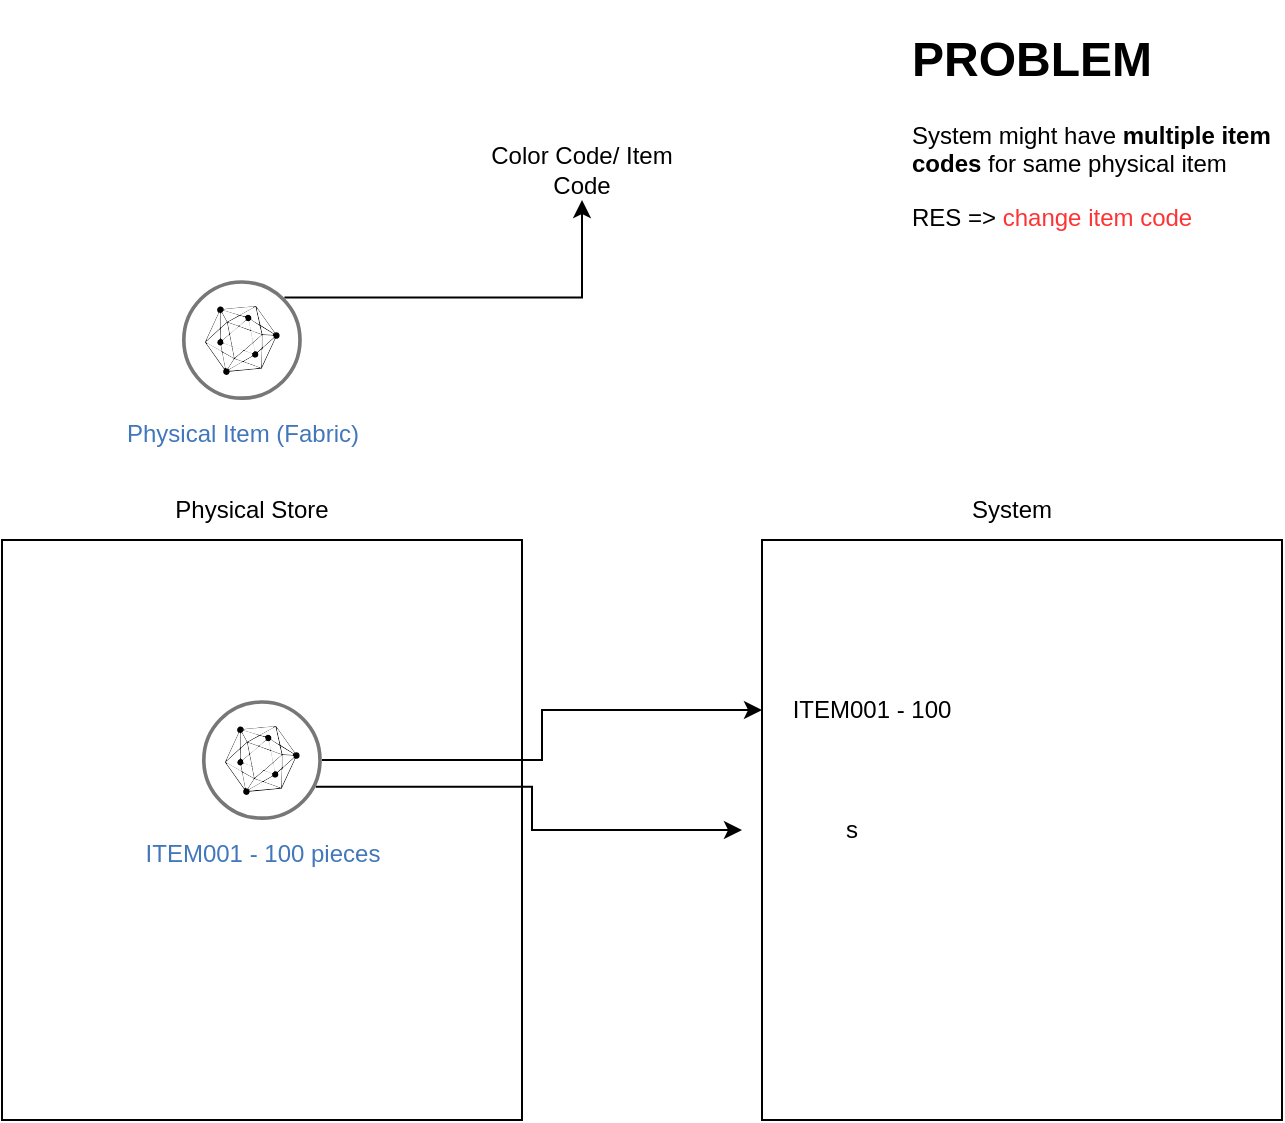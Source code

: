 <mxfile version="19.0.0" type="github">
  <diagram id="tRerCtz_TizGKk7SCCyK" name="Page-1">
    <mxGraphModel dx="786" dy="448" grid="1" gridSize="10" guides="1" tooltips="1" connect="1" arrows="1" fold="1" page="1" pageScale="1" pageWidth="850" pageHeight="1100" math="0" shadow="0">
      <root>
        <mxCell id="0" />
        <mxCell id="1" parent="0" />
        <mxCell id="UhZU4S5h7tRamJm1dl9O-3" style="edgeStyle=orthogonalEdgeStyle;rounded=0;orthogonalLoop=1;jettySize=auto;html=1;exitX=1;exitY=0;exitDx=0;exitDy=0;" edge="1" parent="1" source="UhZU4S5h7tRamJm1dl9O-1" target="UhZU4S5h7tRamJm1dl9O-2">
          <mxGeometry relative="1" as="geometry" />
        </mxCell>
        <mxCell id="UhZU4S5h7tRamJm1dl9O-1" value="Physical Item (Fabric)" style="aspect=fixed;perimeter=ellipsePerimeter;html=1;align=center;shadow=0;dashed=0;fontColor=#4277BB;labelBackgroundColor=#ffffff;fontSize=12;spacingTop=3;image;image=img/lib/ibm/blockchain/hyperledger_fabric.svg;" vertex="1" parent="1">
          <mxGeometry x="150" y="540" width="60" height="60" as="geometry" />
        </mxCell>
        <mxCell id="UhZU4S5h7tRamJm1dl9O-2" value="Color Code/ Item Code" style="text;html=1;strokeColor=none;fillColor=none;align=center;verticalAlign=middle;whiteSpace=wrap;rounded=0;" vertex="1" parent="1">
          <mxGeometry x="290" y="470" width="120" height="30" as="geometry" />
        </mxCell>
        <mxCell id="UhZU4S5h7tRamJm1dl9O-4" value="" style="rounded=0;whiteSpace=wrap;html=1;" vertex="1" parent="1">
          <mxGeometry x="60" y="670" width="260" height="290" as="geometry" />
        </mxCell>
        <mxCell id="UhZU4S5h7tRamJm1dl9O-5" value="Physical Store" style="text;html=1;strokeColor=none;fillColor=none;align=center;verticalAlign=middle;whiteSpace=wrap;rounded=0;" vertex="1" parent="1">
          <mxGeometry x="130" y="640" width="110" height="30" as="geometry" />
        </mxCell>
        <mxCell id="UhZU4S5h7tRamJm1dl9O-6" value="" style="rounded=0;whiteSpace=wrap;html=1;" vertex="1" parent="1">
          <mxGeometry x="440" y="670" width="260" height="290" as="geometry" />
        </mxCell>
        <mxCell id="UhZU4S5h7tRamJm1dl9O-7" value="System" style="text;html=1;strokeColor=none;fillColor=none;align=center;verticalAlign=middle;whiteSpace=wrap;rounded=0;" vertex="1" parent="1">
          <mxGeometry x="510" y="640" width="110" height="30" as="geometry" />
        </mxCell>
        <mxCell id="UhZU4S5h7tRamJm1dl9O-8" value="&lt;h1&gt;PROBLEM&lt;/h1&gt;&lt;p&gt;System might have &lt;b&gt;multiple item codes&lt;/b&gt; for same physical item&lt;/p&gt;&lt;p&gt;RES =&amp;gt; &lt;font color=&quot;#ff3333&quot;&gt;change item code&lt;/font&gt;&lt;/p&gt;" style="text;html=1;strokeColor=none;fillColor=none;spacing=5;spacingTop=-20;whiteSpace=wrap;overflow=hidden;rounded=0;" vertex="1" parent="1">
          <mxGeometry x="510" y="410" width="190" height="120" as="geometry" />
        </mxCell>
        <mxCell id="UhZU4S5h7tRamJm1dl9O-12" style="edgeStyle=orthogonalEdgeStyle;rounded=0;orthogonalLoop=1;jettySize=auto;html=1;" edge="1" parent="1" source="UhZU4S5h7tRamJm1dl9O-9" target="UhZU4S5h7tRamJm1dl9O-10">
          <mxGeometry relative="1" as="geometry" />
        </mxCell>
        <mxCell id="UhZU4S5h7tRamJm1dl9O-13" style="edgeStyle=orthogonalEdgeStyle;rounded=0;orthogonalLoop=1;jettySize=auto;html=1;exitX=1;exitY=0.75;exitDx=0;exitDy=0;" edge="1" parent="1" source="UhZU4S5h7tRamJm1dl9O-9" target="UhZU4S5h7tRamJm1dl9O-11">
          <mxGeometry relative="1" as="geometry" />
        </mxCell>
        <mxCell id="UhZU4S5h7tRamJm1dl9O-9" value="ITEM001 - 100 pieces" style="aspect=fixed;perimeter=ellipsePerimeter;html=1;align=center;shadow=0;dashed=0;fontColor=#4277BB;labelBackgroundColor=#ffffff;fontSize=12;spacingTop=3;image;image=img/lib/ibm/blockchain/hyperledger_fabric.svg;" vertex="1" parent="1">
          <mxGeometry x="160" y="750" width="60" height="60" as="geometry" />
        </mxCell>
        <mxCell id="UhZU4S5h7tRamJm1dl9O-10" value="ITEM001 - 100" style="text;html=1;strokeColor=none;fillColor=none;align=center;verticalAlign=middle;whiteSpace=wrap;rounded=0;" vertex="1" parent="1">
          <mxGeometry x="440" y="740" width="110" height="30" as="geometry" />
        </mxCell>
        <mxCell id="UhZU4S5h7tRamJm1dl9O-11" value="s" style="text;html=1;strokeColor=none;fillColor=none;align=center;verticalAlign=middle;whiteSpace=wrap;rounded=0;" vertex="1" parent="1">
          <mxGeometry x="430" y="800" width="110" height="30" as="geometry" />
        </mxCell>
      </root>
    </mxGraphModel>
  </diagram>
</mxfile>
